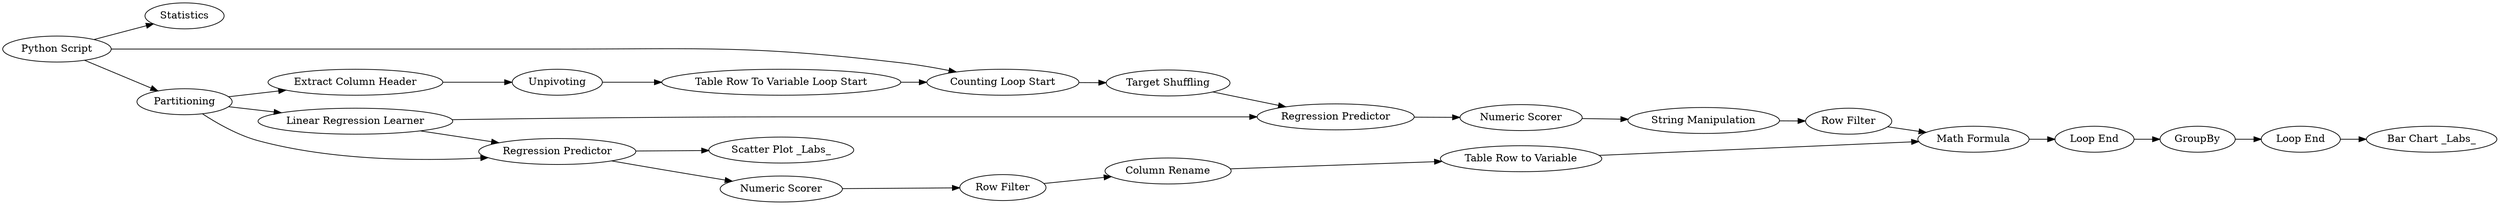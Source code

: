 digraph {
	2 [label=Statistics]
	5 [label="Linear Regression Learner"]
	6 [label=Partitioning]
	8 [label="Regression Predictor"]
	9 [label="Numeric Scorer"]
	10 [label="Extract Column Header"]
	12 [label="Table Row To Variable Loop Start"]
	13 [label="Target Shuffling"]
	14 [label="Counting Loop Start"]
	15 [label=Unpivoting]
	16 [label="String Manipulation"]
	17 [label="Row Filter"]
	18 [label="Math Formula"]
	19 [label="Table Row to Variable"]
	20 [label="Regression Predictor"]
	21 [label="Numeric Scorer"]
	23 [label="Row Filter"]
	24 [label="Column Rename"]
	25 [label="Loop End"]
	26 [label=GroupBy]
	27 [label="Loop End"]
	28 [label="Bar Chart _Labs_"]
	29 [label="Python Script"]
	30 [label="Scatter Plot _Labs_"]
	5 -> 8
	5 -> 20
	6 -> 5
	6 -> 10
	6 -> 20
	8 -> 9
	9 -> 16
	10 -> 15
	12 -> 14
	13 -> 8
	14 -> 13
	15 -> 12
	16 -> 17
	17 -> 18
	18 -> 25
	19 -> 18
	20 -> 21
	20 -> 30
	21 -> 23
	23 -> 24
	24 -> 19
	25 -> 26
	26 -> 27
	27 -> 28
	29 -> 14
	29 -> 6
	29 -> 2
	rankdir=LR
}
